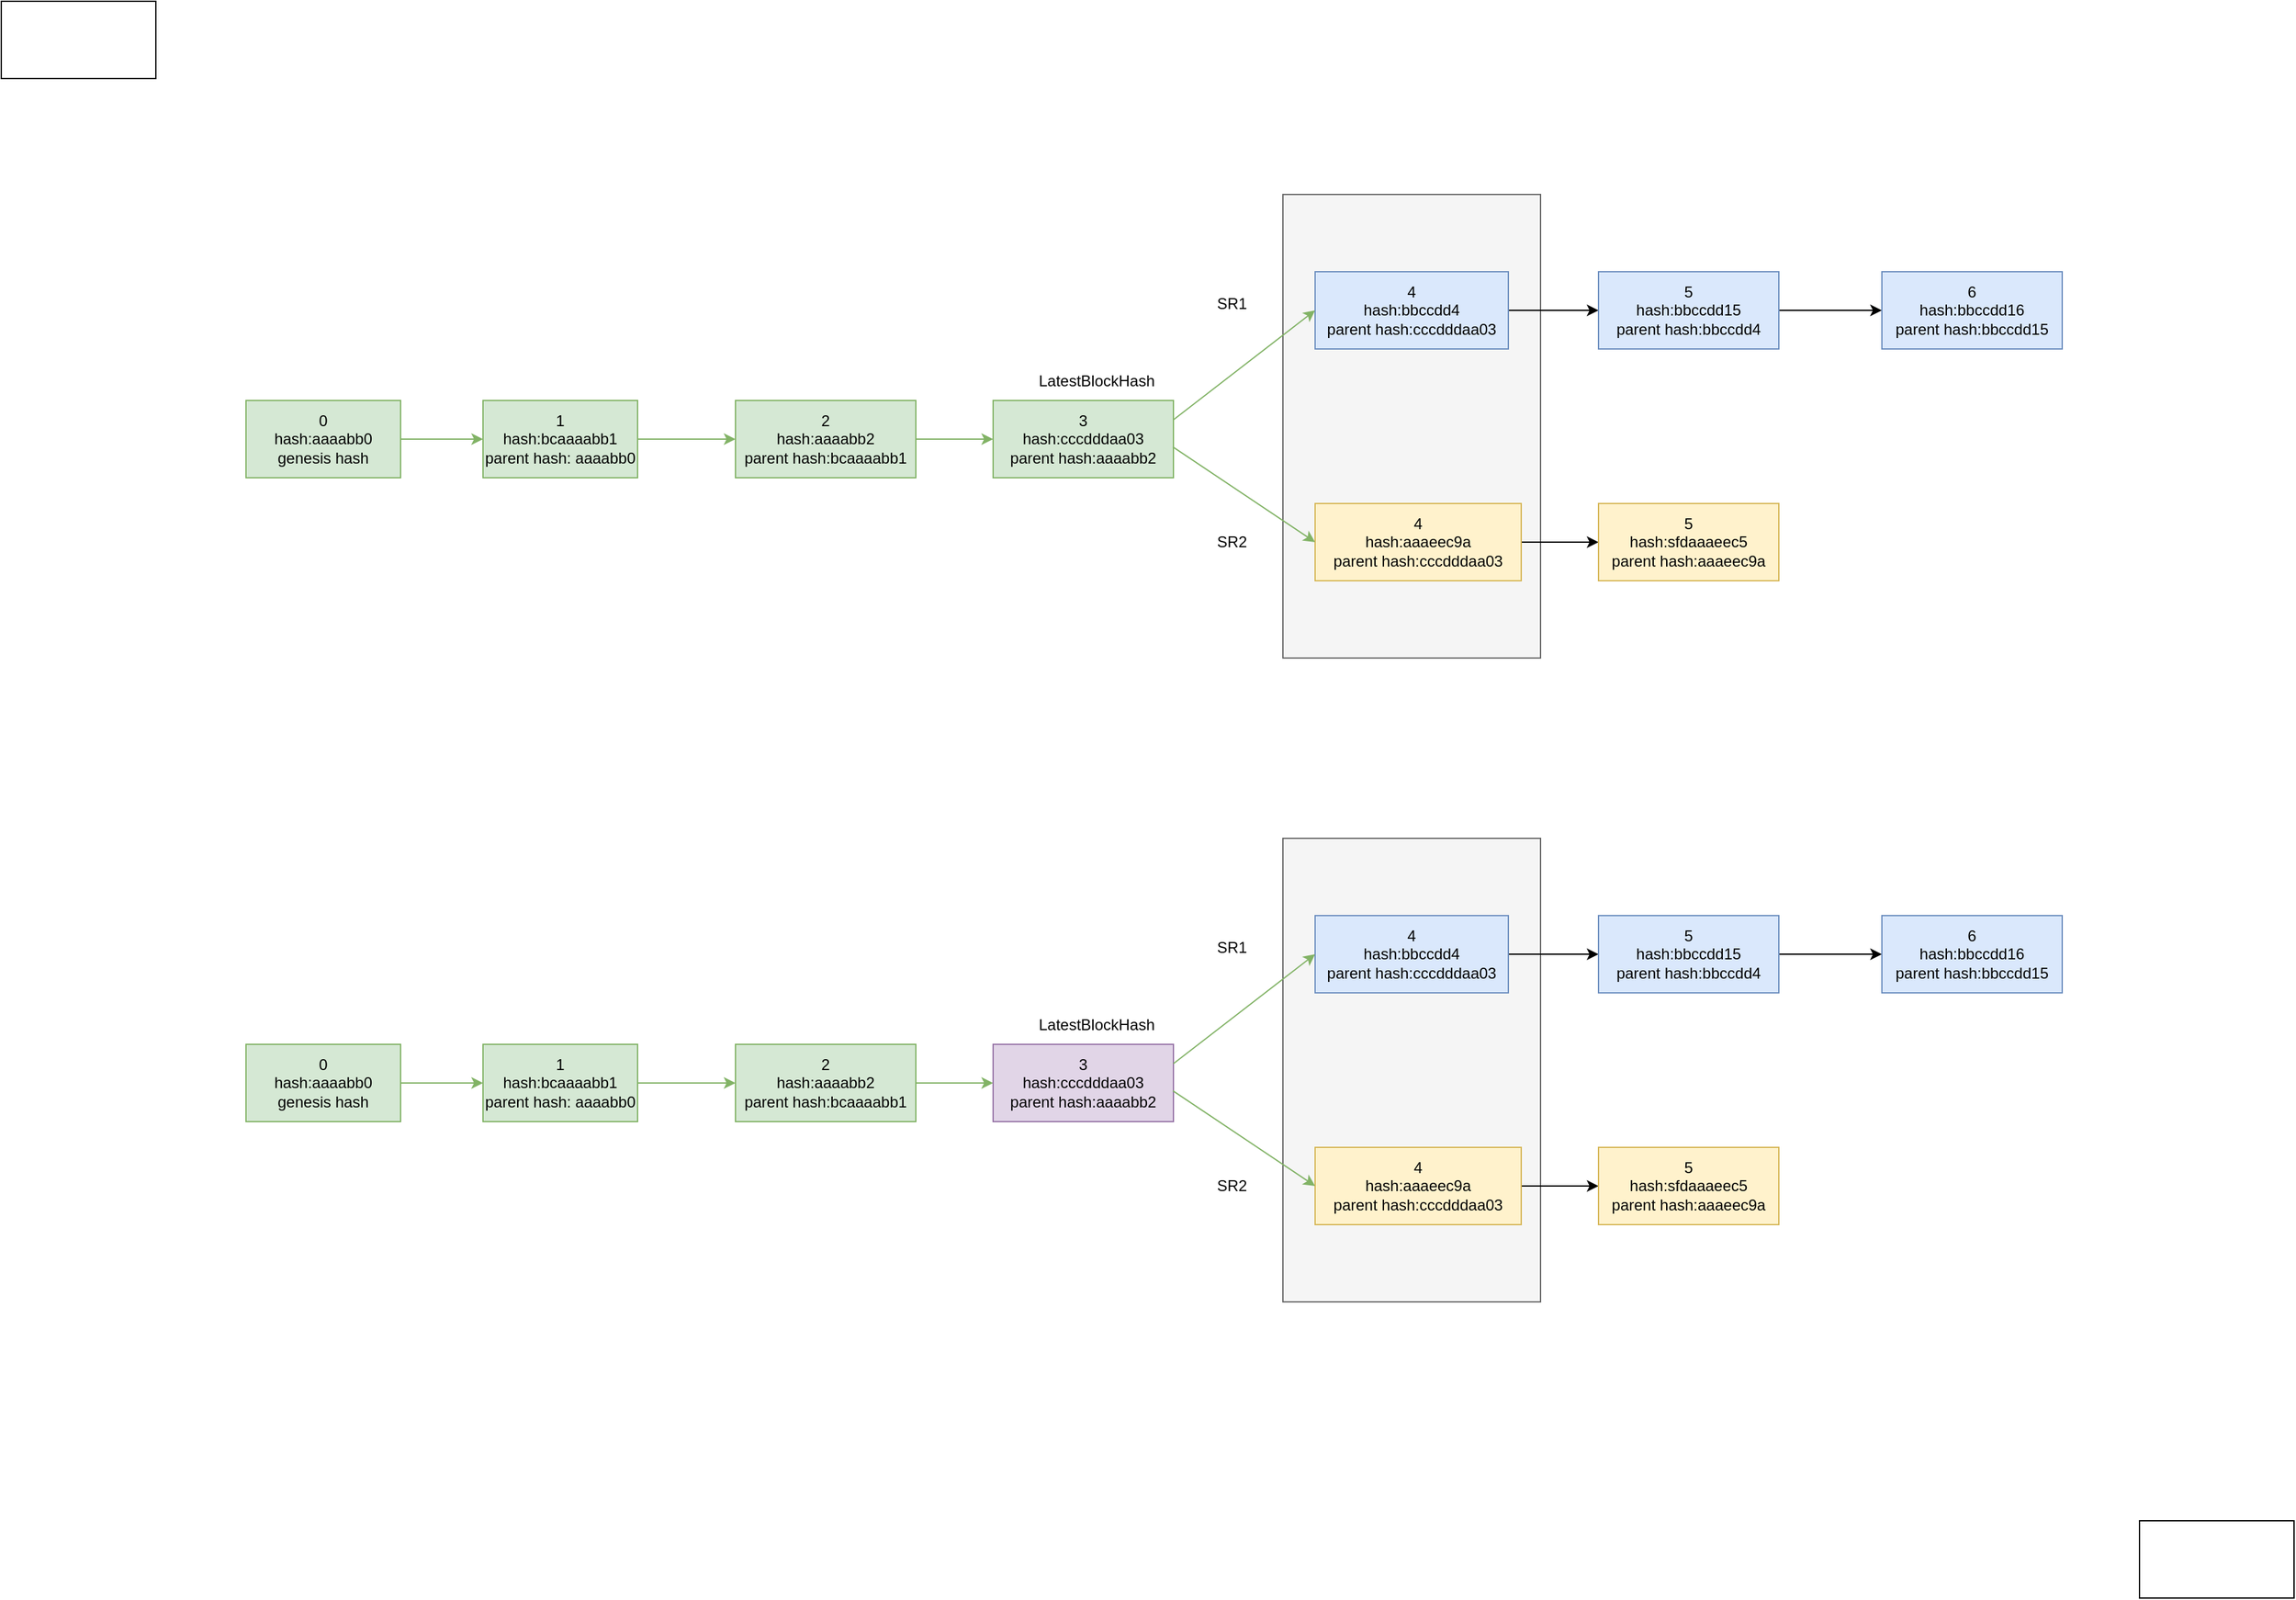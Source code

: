 <mxfile version="20.2.2" type="github">
  <diagram id="prtHgNgQTEPvFCAcTncT" name="Page-1">
    <mxGraphModel dx="2066" dy="2306" grid="1" gridSize="10" guides="1" tooltips="1" connect="1" arrows="1" fold="1" page="1" pageScale="1" pageWidth="827" pageHeight="1169" math="0" shadow="0">
      <root>
        <mxCell id="0" />
        <mxCell id="1" parent="0" />
        <mxCell id="kJdzf6EdsDRsMMQySTQ5-28" value="" style="rounded=0;whiteSpace=wrap;html=1;fillColor=#f5f5f5;fontColor=#333333;strokeColor=#666666;" parent="1" vertex="1">
          <mxGeometry x="1035" y="-10" width="200" height="360" as="geometry" />
        </mxCell>
        <mxCell id="kJdzf6EdsDRsMMQySTQ5-7" value="" style="edgeStyle=orthogonalEdgeStyle;rounded=0;orthogonalLoop=1;jettySize=auto;html=1;fillColor=#d5e8d4;strokeColor=#82b366;" parent="1" source="kJdzf6EdsDRsMMQySTQ5-5" target="kJdzf6EdsDRsMMQySTQ5-6" edge="1">
          <mxGeometry relative="1" as="geometry" />
        </mxCell>
        <mxCell id="kJdzf6EdsDRsMMQySTQ5-5" value="0&lt;br&gt;hash:aaaabb0&lt;br&gt;genesis hash" style="rounded=0;whiteSpace=wrap;html=1;fillColor=#d5e8d4;strokeColor=#82b366;" parent="1" vertex="1">
          <mxGeometry x="230" y="150" width="120" height="60" as="geometry" />
        </mxCell>
        <mxCell id="kJdzf6EdsDRsMMQySTQ5-9" value="" style="edgeStyle=orthogonalEdgeStyle;rounded=0;orthogonalLoop=1;jettySize=auto;html=1;fillColor=#d5e8d4;strokeColor=#82b366;" parent="1" source="kJdzf6EdsDRsMMQySTQ5-6" target="kJdzf6EdsDRsMMQySTQ5-8" edge="1">
          <mxGeometry relative="1" as="geometry" />
        </mxCell>
        <mxCell id="kJdzf6EdsDRsMMQySTQ5-6" value="1&lt;br&gt;hash:bcaaaabb1&lt;br&gt;parent hash: aaaabb0" style="rounded=0;whiteSpace=wrap;html=1;fillColor=#d5e8d4;strokeColor=#82b366;" parent="1" vertex="1">
          <mxGeometry x="414" y="150" width="120" height="60" as="geometry" />
        </mxCell>
        <mxCell id="kJdzf6EdsDRsMMQySTQ5-11" value="" style="edgeStyle=orthogonalEdgeStyle;rounded=0;orthogonalLoop=1;jettySize=auto;html=1;fillColor=#d5e8d4;strokeColor=#82b366;" parent="1" source="kJdzf6EdsDRsMMQySTQ5-8" target="kJdzf6EdsDRsMMQySTQ5-10" edge="1">
          <mxGeometry relative="1" as="geometry" />
        </mxCell>
        <mxCell id="kJdzf6EdsDRsMMQySTQ5-8" value="2&lt;br&gt;hash:aaaabb2&lt;br&gt;parent hash:bcaaaabb1" style="rounded=0;whiteSpace=wrap;html=1;fillColor=#d5e8d4;strokeColor=#82b366;" parent="1" vertex="1">
          <mxGeometry x="610" y="150" width="140" height="60" as="geometry" />
        </mxCell>
        <mxCell id="kJdzf6EdsDRsMMQySTQ5-10" value="3&lt;br&gt;hash:cccdddaa03&lt;br&gt;parent hash:aaaabb2" style="rounded=0;whiteSpace=wrap;html=1;fillColor=#d5e8d4;strokeColor=#82b366;" parent="1" vertex="1">
          <mxGeometry x="810" y="150" width="140" height="60" as="geometry" />
        </mxCell>
        <mxCell id="kJdzf6EdsDRsMMQySTQ5-20" value="" style="edgeStyle=orthogonalEdgeStyle;rounded=0;orthogonalLoop=1;jettySize=auto;html=1;" parent="1" source="kJdzf6EdsDRsMMQySTQ5-12" target="kJdzf6EdsDRsMMQySTQ5-19" edge="1">
          <mxGeometry relative="1" as="geometry" />
        </mxCell>
        <mxCell id="kJdzf6EdsDRsMMQySTQ5-12" value="4&lt;br&gt;hash:bbccdd4&lt;br&gt;parent hash:cccdddaa03" style="rounded=0;whiteSpace=wrap;html=1;fillColor=#dae8fc;strokeColor=#6c8ebf;" parent="1" vertex="1">
          <mxGeometry x="1060" y="50" width="150" height="60" as="geometry" />
        </mxCell>
        <mxCell id="kJdzf6EdsDRsMMQySTQ5-16" value="" style="endArrow=classic;html=1;rounded=0;exitX=1;exitY=0.25;exitDx=0;exitDy=0;entryX=0;entryY=0.5;entryDx=0;entryDy=0;fillColor=#d5e8d4;strokeColor=#82b366;" parent="1" source="kJdzf6EdsDRsMMQySTQ5-10" target="kJdzf6EdsDRsMMQySTQ5-12" edge="1">
          <mxGeometry width="50" height="50" relative="1" as="geometry">
            <mxPoint x="970" y="120" as="sourcePoint" />
            <mxPoint x="1020" y="70" as="targetPoint" />
          </mxGeometry>
        </mxCell>
        <mxCell id="kJdzf6EdsDRsMMQySTQ5-22" value="" style="edgeStyle=orthogonalEdgeStyle;rounded=0;orthogonalLoop=1;jettySize=auto;html=1;" parent="1" source="kJdzf6EdsDRsMMQySTQ5-17" target="kJdzf6EdsDRsMMQySTQ5-21" edge="1">
          <mxGeometry relative="1" as="geometry" />
        </mxCell>
        <mxCell id="kJdzf6EdsDRsMMQySTQ5-17" value="4&lt;br&gt;hash:aaaeec9a&lt;br&gt;parent hash:cccdddaa03" style="rounded=0;whiteSpace=wrap;html=1;fillColor=#fff2cc;strokeColor=#d6b656;" parent="1" vertex="1">
          <mxGeometry x="1060" y="230" width="160" height="60" as="geometry" />
        </mxCell>
        <mxCell id="kJdzf6EdsDRsMMQySTQ5-18" value="" style="endArrow=classic;html=1;rounded=0;exitX=0.997;exitY=0.601;exitDx=0;exitDy=0;entryX=0;entryY=0.5;entryDx=0;entryDy=0;exitPerimeter=0;fillColor=#d5e8d4;strokeColor=#82b366;" parent="1" source="kJdzf6EdsDRsMMQySTQ5-10" target="kJdzf6EdsDRsMMQySTQ5-17" edge="1">
          <mxGeometry width="50" height="50" relative="1" as="geometry">
            <mxPoint x="960" y="175" as="sourcePoint" />
            <mxPoint x="1030" y="80" as="targetPoint" />
          </mxGeometry>
        </mxCell>
        <mxCell id="kJdzf6EdsDRsMMQySTQ5-24" value="" style="edgeStyle=orthogonalEdgeStyle;rounded=0;orthogonalLoop=1;jettySize=auto;html=1;" parent="1" source="kJdzf6EdsDRsMMQySTQ5-19" target="kJdzf6EdsDRsMMQySTQ5-23" edge="1">
          <mxGeometry relative="1" as="geometry" />
        </mxCell>
        <mxCell id="kJdzf6EdsDRsMMQySTQ5-19" value="5&lt;br&gt;hash:bbccdd15&lt;br&gt;parent hash:bbccdd4" style="rounded=0;whiteSpace=wrap;html=1;fillColor=#dae8fc;strokeColor=#6c8ebf;" parent="1" vertex="1">
          <mxGeometry x="1280" y="50" width="140" height="60" as="geometry" />
        </mxCell>
        <mxCell id="kJdzf6EdsDRsMMQySTQ5-21" value="5&lt;br&gt;hash:sfdaaaeec5&lt;br&gt;parent hash:aaaeec9a" style="rounded=0;whiteSpace=wrap;html=1;fillColor=#fff2cc;strokeColor=#d6b656;" parent="1" vertex="1">
          <mxGeometry x="1280" y="230" width="140" height="60" as="geometry" />
        </mxCell>
        <mxCell id="kJdzf6EdsDRsMMQySTQ5-23" value="6&lt;br&gt;hash:bbccdd16&lt;br&gt;parent hash:bbccdd15" style="rounded=0;whiteSpace=wrap;html=1;fillColor=#dae8fc;strokeColor=#6c8ebf;" parent="1" vertex="1">
          <mxGeometry x="1500" y="50" width="140" height="60" as="geometry" />
        </mxCell>
        <mxCell id="kJdzf6EdsDRsMMQySTQ5-25" value="LatestBlockHash" style="text;html=1;align=center;verticalAlign=middle;resizable=0;points=[];autosize=1;strokeColor=none;fillColor=none;" parent="1" vertex="1">
          <mxGeometry x="835" y="120" width="110" height="30" as="geometry" />
        </mxCell>
        <mxCell id="kJdzf6EdsDRsMMQySTQ5-32" value="SR1" style="text;html=1;align=center;verticalAlign=middle;resizable=0;points=[];autosize=1;strokeColor=none;fillColor=none;" parent="1" vertex="1">
          <mxGeometry x="970" y="60" width="50" height="30" as="geometry" />
        </mxCell>
        <mxCell id="kJdzf6EdsDRsMMQySTQ5-33" value="SR2" style="text;html=1;align=center;verticalAlign=middle;resizable=0;points=[];autosize=1;strokeColor=none;fillColor=none;" parent="1" vertex="1">
          <mxGeometry x="970" y="245" width="50" height="30" as="geometry" />
        </mxCell>
        <mxCell id="vRsMsjd0Hp8iYGK9Lagd-1" value="" style="rounded=0;whiteSpace=wrap;html=1;" parent="1" vertex="1">
          <mxGeometry x="40" y="-160" width="120" height="60" as="geometry" />
        </mxCell>
        <mxCell id="vRsMsjd0Hp8iYGK9Lagd-2" value="" style="rounded=0;whiteSpace=wrap;html=1;" parent="1" vertex="1">
          <mxGeometry x="1700" y="1020" width="120" height="60" as="geometry" />
        </mxCell>
        <mxCell id="aurDl8w9NLiV6yODE_Iz-1" value="" style="rounded=0;whiteSpace=wrap;html=1;fillColor=#f5f5f5;fontColor=#333333;strokeColor=#666666;" vertex="1" parent="1">
          <mxGeometry x="1035" y="490" width="200" height="360" as="geometry" />
        </mxCell>
        <mxCell id="aurDl8w9NLiV6yODE_Iz-2" value="" style="edgeStyle=orthogonalEdgeStyle;rounded=0;orthogonalLoop=1;jettySize=auto;html=1;fillColor=#d5e8d4;strokeColor=#82b366;" edge="1" parent="1" source="aurDl8w9NLiV6yODE_Iz-3" target="aurDl8w9NLiV6yODE_Iz-5">
          <mxGeometry relative="1" as="geometry" />
        </mxCell>
        <mxCell id="aurDl8w9NLiV6yODE_Iz-3" value="0&lt;br&gt;hash:aaaabb0&lt;br&gt;genesis hash" style="rounded=0;whiteSpace=wrap;html=1;fillColor=#d5e8d4;strokeColor=#82b366;" vertex="1" parent="1">
          <mxGeometry x="230" y="650" width="120" height="60" as="geometry" />
        </mxCell>
        <mxCell id="aurDl8w9NLiV6yODE_Iz-4" value="" style="edgeStyle=orthogonalEdgeStyle;rounded=0;orthogonalLoop=1;jettySize=auto;html=1;fillColor=#d5e8d4;strokeColor=#82b366;" edge="1" parent="1" source="aurDl8w9NLiV6yODE_Iz-5" target="aurDl8w9NLiV6yODE_Iz-7">
          <mxGeometry relative="1" as="geometry" />
        </mxCell>
        <mxCell id="aurDl8w9NLiV6yODE_Iz-5" value="1&lt;br&gt;hash:bcaaaabb1&lt;br&gt;parent hash: aaaabb0" style="rounded=0;whiteSpace=wrap;html=1;fillColor=#d5e8d4;strokeColor=#82b366;" vertex="1" parent="1">
          <mxGeometry x="414" y="650" width="120" height="60" as="geometry" />
        </mxCell>
        <mxCell id="aurDl8w9NLiV6yODE_Iz-6" value="" style="edgeStyle=orthogonalEdgeStyle;rounded=0;orthogonalLoop=1;jettySize=auto;html=1;fillColor=#d5e8d4;strokeColor=#82b366;" edge="1" parent="1" source="aurDl8w9NLiV6yODE_Iz-7" target="aurDl8w9NLiV6yODE_Iz-8">
          <mxGeometry relative="1" as="geometry" />
        </mxCell>
        <mxCell id="aurDl8w9NLiV6yODE_Iz-7" value="2&lt;br&gt;hash:aaaabb2&lt;br&gt;parent hash:bcaaaabb1" style="rounded=0;whiteSpace=wrap;html=1;fillColor=#d5e8d4;strokeColor=#82b366;" vertex="1" parent="1">
          <mxGeometry x="610" y="650" width="140" height="60" as="geometry" />
        </mxCell>
        <mxCell id="aurDl8w9NLiV6yODE_Iz-8" value="3&lt;br&gt;hash:cccdddaa03&lt;br&gt;parent hash:aaaabb2" style="rounded=0;whiteSpace=wrap;html=1;fillColor=#e1d5e7;strokeColor=#9673a6;" vertex="1" parent="1">
          <mxGeometry x="810" y="650" width="140" height="60" as="geometry" />
        </mxCell>
        <mxCell id="aurDl8w9NLiV6yODE_Iz-9" value="" style="edgeStyle=orthogonalEdgeStyle;rounded=0;orthogonalLoop=1;jettySize=auto;html=1;" edge="1" parent="1" source="aurDl8w9NLiV6yODE_Iz-10" target="aurDl8w9NLiV6yODE_Iz-16">
          <mxGeometry relative="1" as="geometry" />
        </mxCell>
        <mxCell id="aurDl8w9NLiV6yODE_Iz-10" value="4&lt;br&gt;hash:bbccdd4&lt;br&gt;parent hash:cccdddaa03" style="rounded=0;whiteSpace=wrap;html=1;fillColor=#dae8fc;strokeColor=#6c8ebf;" vertex="1" parent="1">
          <mxGeometry x="1060" y="550" width="150" height="60" as="geometry" />
        </mxCell>
        <mxCell id="aurDl8w9NLiV6yODE_Iz-11" value="" style="endArrow=classic;html=1;rounded=0;exitX=1;exitY=0.25;exitDx=0;exitDy=0;entryX=0;entryY=0.5;entryDx=0;entryDy=0;fillColor=#d5e8d4;strokeColor=#82b366;" edge="1" parent="1" source="aurDl8w9NLiV6yODE_Iz-8" target="aurDl8w9NLiV6yODE_Iz-10">
          <mxGeometry width="50" height="50" relative="1" as="geometry">
            <mxPoint x="970" y="620" as="sourcePoint" />
            <mxPoint x="1020" y="570" as="targetPoint" />
          </mxGeometry>
        </mxCell>
        <mxCell id="aurDl8w9NLiV6yODE_Iz-12" value="" style="edgeStyle=orthogonalEdgeStyle;rounded=0;orthogonalLoop=1;jettySize=auto;html=1;" edge="1" parent="1" source="aurDl8w9NLiV6yODE_Iz-13" target="aurDl8w9NLiV6yODE_Iz-17">
          <mxGeometry relative="1" as="geometry" />
        </mxCell>
        <mxCell id="aurDl8w9NLiV6yODE_Iz-13" value="4&lt;br&gt;hash:aaaeec9a&lt;br&gt;parent hash:cccdddaa03" style="rounded=0;whiteSpace=wrap;html=1;fillColor=#fff2cc;strokeColor=#d6b656;" vertex="1" parent="1">
          <mxGeometry x="1060" y="730" width="160" height="60" as="geometry" />
        </mxCell>
        <mxCell id="aurDl8w9NLiV6yODE_Iz-14" value="" style="endArrow=classic;html=1;rounded=0;exitX=0.997;exitY=0.601;exitDx=0;exitDy=0;entryX=0;entryY=0.5;entryDx=0;entryDy=0;exitPerimeter=0;fillColor=#d5e8d4;strokeColor=#82b366;" edge="1" parent="1" source="aurDl8w9NLiV6yODE_Iz-8" target="aurDl8w9NLiV6yODE_Iz-13">
          <mxGeometry width="50" height="50" relative="1" as="geometry">
            <mxPoint x="960" y="675" as="sourcePoint" />
            <mxPoint x="1030" y="580" as="targetPoint" />
          </mxGeometry>
        </mxCell>
        <mxCell id="aurDl8w9NLiV6yODE_Iz-15" value="" style="edgeStyle=orthogonalEdgeStyle;rounded=0;orthogonalLoop=1;jettySize=auto;html=1;" edge="1" parent="1" source="aurDl8w9NLiV6yODE_Iz-16" target="aurDl8w9NLiV6yODE_Iz-18">
          <mxGeometry relative="1" as="geometry" />
        </mxCell>
        <mxCell id="aurDl8w9NLiV6yODE_Iz-16" value="5&lt;br&gt;hash:bbccdd15&lt;br&gt;parent hash:bbccdd4" style="rounded=0;whiteSpace=wrap;html=1;fillColor=#dae8fc;strokeColor=#6c8ebf;" vertex="1" parent="1">
          <mxGeometry x="1280" y="550" width="140" height="60" as="geometry" />
        </mxCell>
        <mxCell id="aurDl8w9NLiV6yODE_Iz-17" value="5&lt;br&gt;hash:sfdaaaeec5&lt;br&gt;parent hash:aaaeec9a" style="rounded=0;whiteSpace=wrap;html=1;fillColor=#fff2cc;strokeColor=#d6b656;" vertex="1" parent="1">
          <mxGeometry x="1280" y="730" width="140" height="60" as="geometry" />
        </mxCell>
        <mxCell id="aurDl8w9NLiV6yODE_Iz-18" value="6&lt;br&gt;hash:bbccdd16&lt;br&gt;parent hash:bbccdd15" style="rounded=0;whiteSpace=wrap;html=1;fillColor=#dae8fc;strokeColor=#6c8ebf;" vertex="1" parent="1">
          <mxGeometry x="1500" y="550" width="140" height="60" as="geometry" />
        </mxCell>
        <mxCell id="aurDl8w9NLiV6yODE_Iz-19" value="LatestBlockHash" style="text;html=1;align=center;verticalAlign=middle;resizable=0;points=[];autosize=1;strokeColor=none;fillColor=none;" vertex="1" parent="1">
          <mxGeometry x="835" y="620" width="110" height="30" as="geometry" />
        </mxCell>
        <mxCell id="aurDl8w9NLiV6yODE_Iz-20" value="SR1" style="text;html=1;align=center;verticalAlign=middle;resizable=0;points=[];autosize=1;strokeColor=none;fillColor=none;" vertex="1" parent="1">
          <mxGeometry x="970" y="560" width="50" height="30" as="geometry" />
        </mxCell>
        <mxCell id="aurDl8w9NLiV6yODE_Iz-21" value="SR2" style="text;html=1;align=center;verticalAlign=middle;resizable=0;points=[];autosize=1;strokeColor=none;fillColor=none;" vertex="1" parent="1">
          <mxGeometry x="970" y="745" width="50" height="30" as="geometry" />
        </mxCell>
      </root>
    </mxGraphModel>
  </diagram>
</mxfile>
